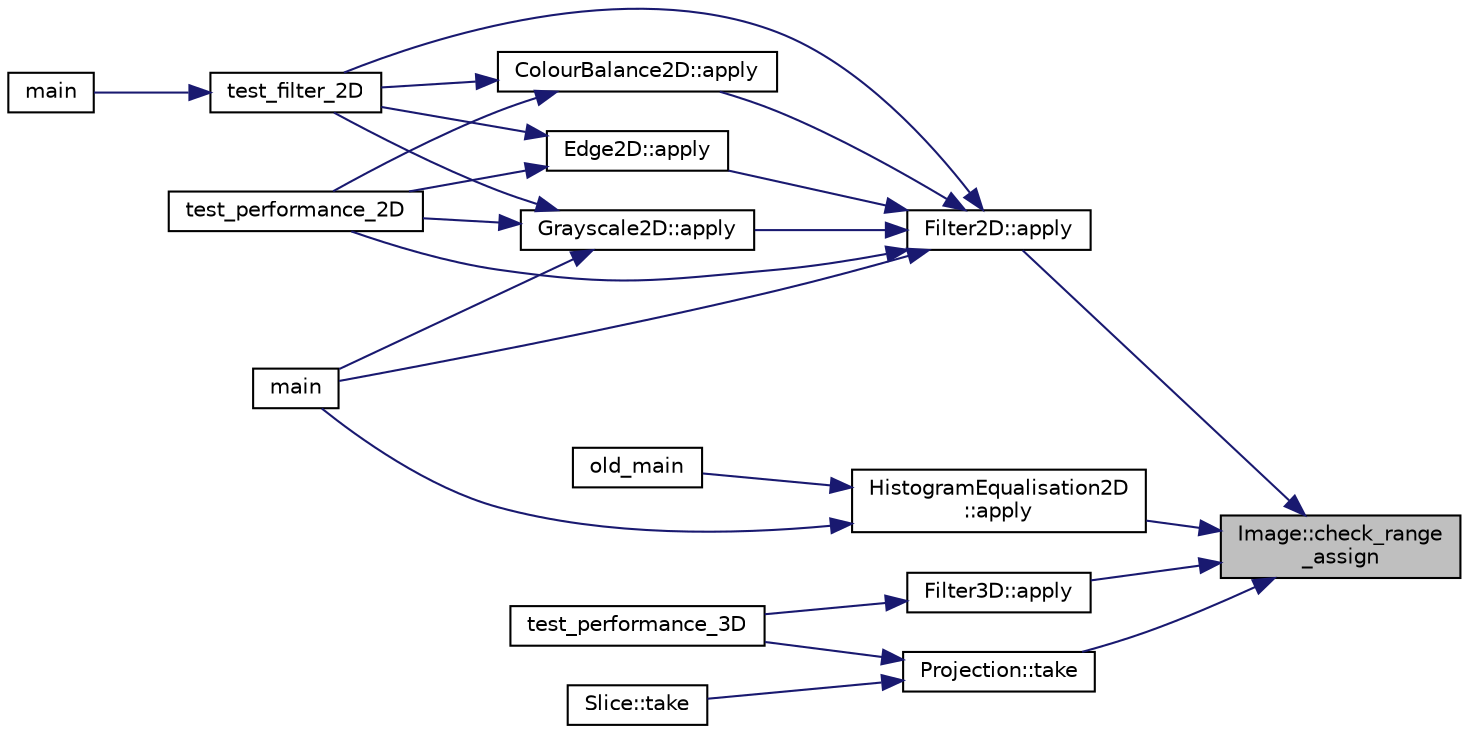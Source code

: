 digraph "Image::check_range_assign"
{
 // LATEX_PDF_SIZE
  edge [fontname="Helvetica",fontsize="10",labelfontname="Helvetica",labelfontsize="10"];
  node [fontname="Helvetica",fontsize="10",shape=record];
  rankdir="RL";
  Node1 [label="Image::check_range\l_assign",height=0.2,width=0.4,color="black", fillcolor="grey75", style="filled", fontcolor="black",tooltip=" "];
  Node1 -> Node2 [dir="back",color="midnightblue",fontsize="10",style="solid",fontname="Helvetica"];
  Node2 [label="Filter2D::apply",height=0.2,width=0.4,color="black", fillcolor="white", style="filled",URL="$classFilter2D.html#ad7117badae2b19ecf7db6bb4107d7f81",tooltip=" "];
  Node2 -> Node3 [dir="back",color="midnightblue",fontsize="10",style="solid",fontname="Helvetica"];
  Node3 [label="Grayscale2D::apply",height=0.2,width=0.4,color="black", fillcolor="white", style="filled",URL="$classGrayscale2D.html#a93d20386221396e2fcc54d1169877f49",tooltip=" "];
  Node3 -> Node4 [dir="back",color="midnightblue",fontsize="10",style="solid",fontname="Helvetica"];
  Node4 [label="main",height=0.2,width=0.4,color="black", fillcolor="white", style="filled",URL="$main_8cpp.html#a3c04138a5bfe5d72780bb7e82a18e627",tooltip=" "];
  Node3 -> Node5 [dir="back",color="midnightblue",fontsize="10",style="solid",fontname="Helvetica"];
  Node5 [label="test_filter_2D",height=0.2,width=0.4,color="black", fillcolor="white", style="filled",URL="$checkOutput_8cpp.html#a7882ae47b8acacf1a5fccb1cc47ab4fd",tooltip=" "];
  Node5 -> Node6 [dir="back",color="midnightblue",fontsize="10",style="solid",fontname="Helvetica"];
  Node6 [label="main",height=0.2,width=0.4,color="black", fillcolor="white", style="filled",URL="$checkOutput_8cpp.html#a3c04138a5bfe5d72780bb7e82a18e627",tooltip=" "];
  Node3 -> Node7 [dir="back",color="midnightblue",fontsize="10",style="solid",fontname="Helvetica"];
  Node7 [label="test_performance_2D",height=0.2,width=0.4,color="black", fillcolor="white", style="filled",URL="$checkOutput_8cpp.html#ad8e6aaf1c127ae3778d9c8ead18ee9b8",tooltip=" "];
  Node2 -> Node8 [dir="back",color="midnightblue",fontsize="10",style="solid",fontname="Helvetica"];
  Node8 [label="ColourBalance2D::apply",height=0.2,width=0.4,color="black", fillcolor="white", style="filled",URL="$classColourBalance2D.html#a07f60eaddba6ea60b7c246102450473f",tooltip=" "];
  Node8 -> Node5 [dir="back",color="midnightblue",fontsize="10",style="solid",fontname="Helvetica"];
  Node8 -> Node7 [dir="back",color="midnightblue",fontsize="10",style="solid",fontname="Helvetica"];
  Node2 -> Node9 [dir="back",color="midnightblue",fontsize="10",style="solid",fontname="Helvetica"];
  Node9 [label="Edge2D::apply",height=0.2,width=0.4,color="black", fillcolor="white", style="filled",URL="$classEdge2D.html#a9e1a030e596c845abf9bb7181e768bfa",tooltip=" "];
  Node9 -> Node5 [dir="back",color="midnightblue",fontsize="10",style="solid",fontname="Helvetica"];
  Node9 -> Node7 [dir="back",color="midnightblue",fontsize="10",style="solid",fontname="Helvetica"];
  Node2 -> Node4 [dir="back",color="midnightblue",fontsize="10",style="solid",fontname="Helvetica"];
  Node2 -> Node5 [dir="back",color="midnightblue",fontsize="10",style="solid",fontname="Helvetica"];
  Node2 -> Node7 [dir="back",color="midnightblue",fontsize="10",style="solid",fontname="Helvetica"];
  Node1 -> Node10 [dir="back",color="midnightblue",fontsize="10",style="solid",fontname="Helvetica"];
  Node10 [label="HistogramEqualisation2D\l::apply",height=0.2,width=0.4,color="black", fillcolor="white", style="filled",URL="$classHistogramEqualisation2D.html#a0c38d7be03938b884bdd8a5b5a5aa21b",tooltip=" "];
  Node10 -> Node4 [dir="back",color="midnightblue",fontsize="10",style="solid",fontname="Helvetica"];
  Node10 -> Node11 [dir="back",color="midnightblue",fontsize="10",style="solid",fontname="Helvetica"];
  Node11 [label="old_main",height=0.2,width=0.4,color="black", fillcolor="white", style="filled",URL="$minimal_8cpp.html#a4f248fe6bdc62df2f41c5abd34e81ed1",tooltip=" "];
  Node1 -> Node12 [dir="back",color="midnightblue",fontsize="10",style="solid",fontname="Helvetica"];
  Node12 [label="Filter3D::apply",height=0.2,width=0.4,color="black", fillcolor="white", style="filled",URL="$classFilter3D.html#afdffad6d18b2c74fde9e5d68bbec00ce",tooltip=" "];
  Node12 -> Node13 [dir="back",color="midnightblue",fontsize="10",style="solid",fontname="Helvetica"];
  Node13 [label="test_performance_3D",height=0.2,width=0.4,color="black", fillcolor="white", style="filled",URL="$checkOutput_8cpp.html#a780d3a6cf535a02b73cfd092b24fd162",tooltip=" "];
  Node1 -> Node14 [dir="back",color="midnightblue",fontsize="10",style="solid",fontname="Helvetica"];
  Node14 [label="Projection::take",height=0.2,width=0.4,color="black", fillcolor="white", style="filled",URL="$classProjection.html#a3dc78809815af72a15b9be6d1b36d5ec",tooltip="Computes a 2D projection of volumetric data."];
  Node14 -> Node15 [dir="back",color="midnightblue",fontsize="10",style="solid",fontname="Helvetica"];
  Node15 [label="Slice::take",height=0.2,width=0.4,color="black", fillcolor="white", style="filled",URL="$classSlice.html#a999ae41d6741f41c1b28c017d0464510",tooltip="Extracts a 2D slice from 3D volumetric data along a specified axis."];
  Node14 -> Node13 [dir="back",color="midnightblue",fontsize="10",style="solid",fontname="Helvetica"];
}
